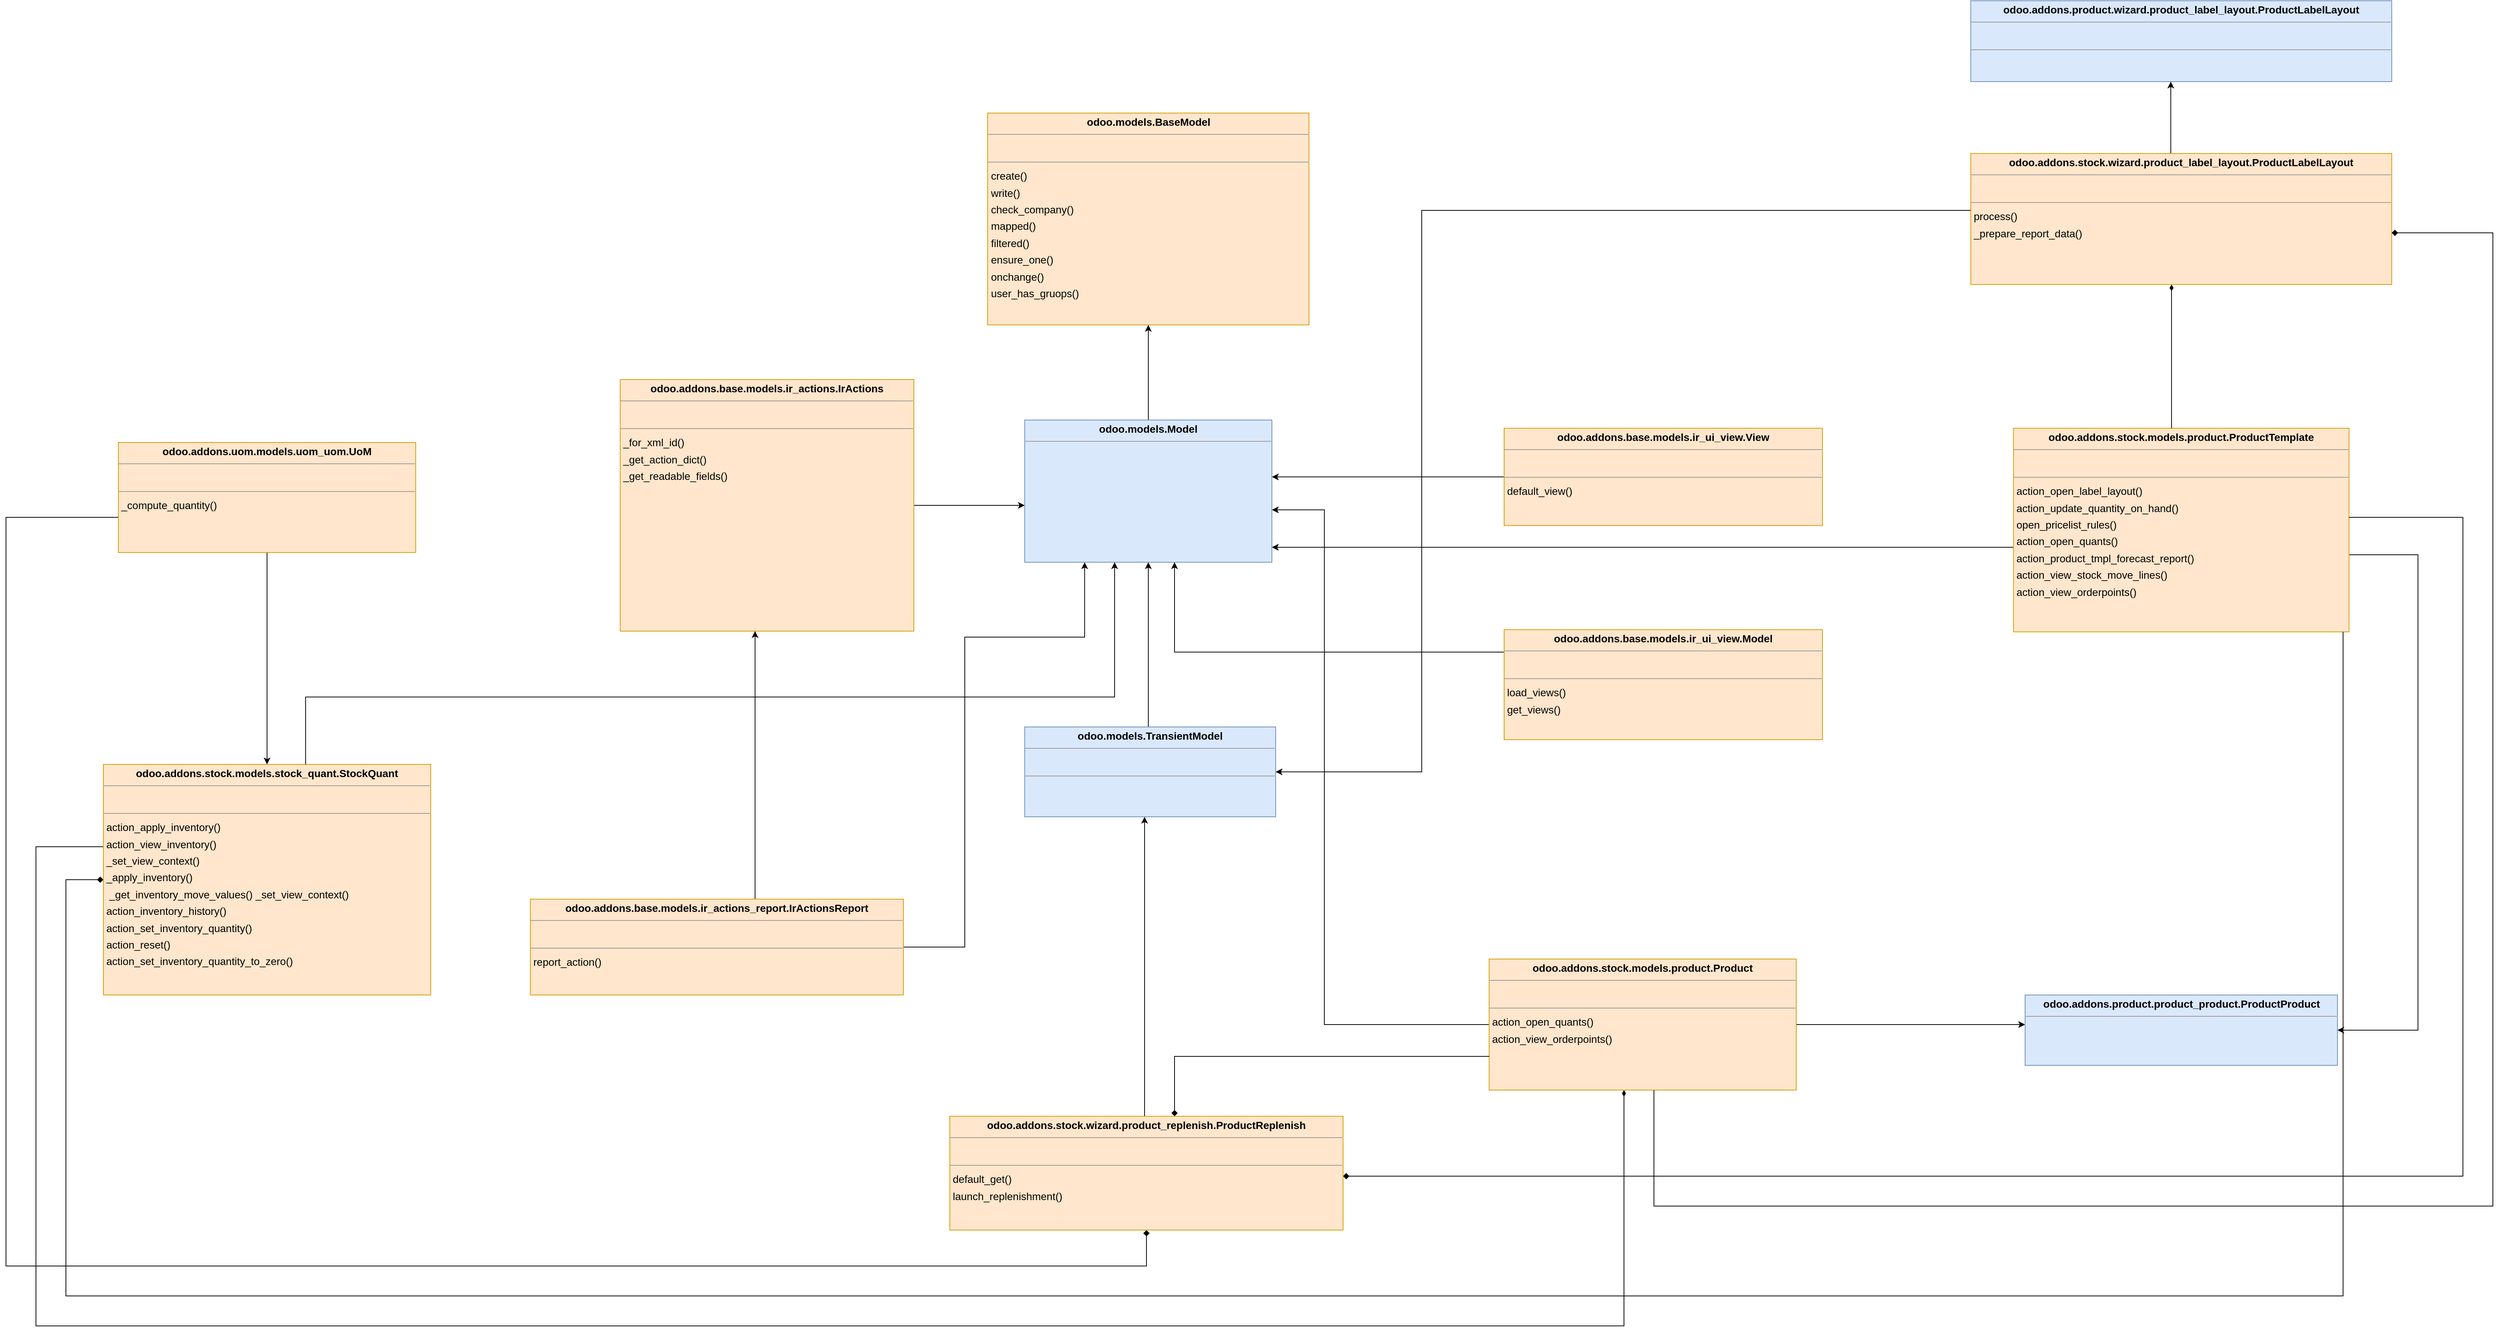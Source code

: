 <mxfile version="22.0.0" type="device">
  <diagram id="C3NoLgdPM4ROcohcEofB" name="Page-1">
    <mxGraphModel dx="-13103" dy="-3611" grid="1" gridSize="10" guides="1" tooltips="1" connect="1" arrows="1" fold="1" page="0" pageScale="1" pageWidth="850" pageHeight="1100" background="none" math="0" shadow="0">
      <root>
        <mxCell id="0" />
        <mxCell id="1" parent="0" />
        <mxCell id="L0YsrXnfP2K0SlgIK5vj-1" style="edgeStyle=orthogonalEdgeStyle;rounded=0;orthogonalLoop=1;jettySize=auto;html=1;labelBackgroundColor=none;fontColor=default;" parent="1" source="L0YsrXnfP2K0SlgIK5vj-4" target="L0YsrXnfP2K0SlgIK5vj-67" edge="1">
          <mxGeometry relative="1" as="geometry">
            <Array as="points">
              <mxPoint x="20500" y="7130" />
              <mxPoint x="20500" y="7765" />
            </Array>
          </mxGeometry>
        </mxCell>
        <mxCell id="L0YsrXnfP2K0SlgIK5vj-3" style="edgeStyle=orthogonalEdgeStyle;rounded=0;orthogonalLoop=1;jettySize=auto;html=1;" parent="1" source="L0YsrXnfP2K0SlgIK5vj-4" target="L0YsrXnfP2K0SlgIK5vj-61" edge="1">
          <mxGeometry relative="1" as="geometry">
            <Array as="points">
              <mxPoint x="19470" y="7120" />
              <mxPoint x="19470" y="7120" />
            </Array>
          </mxGeometry>
        </mxCell>
        <mxCell id="L0YsrXnfP2K0SlgIK5vj-4" value="&lt;p style=&quot;margin:0px;margin-top:4px;text-align:center;&quot;&gt;&lt;b&gt;odoo.addons.stock.models.product.ProductTemplate&lt;/b&gt;&lt;/p&gt;&lt;hr size=&quot;1&quot;&gt;&lt;p style=&quot;margin:0 0 0 4px;line-height:1.6;&quot;&gt;&lt;br&gt;&lt;/p&gt;&lt;hr size=&quot;1&quot;&gt;&lt;p style=&quot;margin:0 0 0 4px;line-height:1.6;&quot;&gt;action_open_label_layout()&lt;/p&gt;&lt;p style=&quot;margin:0 0 0 4px;line-height:1.6;&quot;&gt;action_update_quantity_on_hand()&lt;/p&gt;&lt;p style=&quot;margin:0 0 0 4px;line-height:1.6;&quot;&gt;open_pricelist_rules()&lt;/p&gt;&lt;p style=&quot;margin:0 0 0 4px;line-height:1.6;&quot;&gt;action_open_quants()&lt;/p&gt;&lt;p style=&quot;margin:0 0 0 4px;line-height:1.6;&quot;&gt;action_product_tmpl_forecast_report()&lt;/p&gt;&lt;p style=&quot;margin:0 0 0 4px;line-height:1.6;&quot;&gt;action_view_stock_move_lines()&lt;/p&gt;&lt;p style=&quot;margin:0 0 0 4px;line-height:1.6;&quot;&gt;action_view_orderpoints()&lt;/p&gt;" style="verticalAlign=top;align=left;overflow=fill;fontSize=14;fontFamily=Helvetica;html=1;rounded=0;shadow=0;comic=0;labelBackgroundColor=none;strokeWidth=1;fillColor=#ffe6cc;strokeColor=#d79b00;" parent="1" vertex="1">
          <mxGeometry x="19960" y="6961" width="448" height="272" as="geometry" />
        </mxCell>
        <mxCell id="L0YsrXnfP2K0SlgIK5vj-5" style="edgeStyle=orthogonalEdgeStyle;rounded=0;orthogonalLoop=1;jettySize=auto;html=1;" parent="1" source="L0YsrXnfP2K0SlgIK5vj-73" target="L0YsrXnfP2K0SlgIK5vj-61" edge="1">
          <mxGeometry relative="1" as="geometry">
            <Array as="points">
              <mxPoint x="19280" y="7020" />
              <mxPoint x="19280" y="7020" />
            </Array>
            <mxPoint x="19958" y="8445" as="sourcePoint" />
          </mxGeometry>
        </mxCell>
        <mxCell id="L0YsrXnfP2K0SlgIK5vj-6" style="edgeStyle=orthogonalEdgeStyle;rounded=0;orthogonalLoop=1;jettySize=auto;html=1;" parent="1" source="L0YsrXnfP2K0SlgIK5vj-7" target="L0YsrXnfP2K0SlgIK5vj-61" edge="1">
          <mxGeometry relative="1" as="geometry">
            <Array as="points">
              <mxPoint x="18840" y="7260" />
            </Array>
          </mxGeometry>
        </mxCell>
        <mxCell id="L0YsrXnfP2K0SlgIK5vj-7" value="&lt;p style=&quot;margin:0px;margin-top:4px;text-align:center;&quot;&gt;&lt;b&gt;odoo.addons.base.models.ir_ui_view.Model&lt;/b&gt;&lt;/p&gt;&lt;hr size=&quot;1&quot;&gt;&lt;p style=&quot;margin:0 0 0 4px;line-height:1.6;&quot;&gt;&lt;br&gt;&lt;/p&gt;&lt;hr size=&quot;1&quot;&gt;&lt;p style=&quot;margin:0 0 0 4px;line-height:1.6;&quot;&gt;load_views()&lt;/p&gt;&lt;p style=&quot;margin:0 0 0 4px;line-height:1.6;&quot;&gt;get_views()&lt;/p&gt;" style="verticalAlign=top;align=left;overflow=fill;fontSize=14;fontFamily=Helvetica;html=1;rounded=0;shadow=0;comic=0;labelBackgroundColor=none;strokeWidth=1;fillColor=#ffe6cc;strokeColor=#d79b00;" parent="1" vertex="1">
          <mxGeometry x="19280" y="7230" width="425" height="147" as="geometry" />
        </mxCell>
        <mxCell id="L0YsrXnfP2K0SlgIK5vj-8" style="edgeStyle=orthogonalEdgeStyle;rounded=0;orthogonalLoop=1;jettySize=auto;html=1;labelBackgroundColor=none;fontColor=default;" parent="1" source="L0YsrXnfP2K0SlgIK5vj-12" target="L0YsrXnfP2K0SlgIK5vj-67" edge="1">
          <mxGeometry relative="1" as="geometry">
            <Array as="points">
              <mxPoint x="20100" y="7760" />
              <mxPoint x="20100" y="7760" />
            </Array>
          </mxGeometry>
        </mxCell>
        <mxCell id="L0YsrXnfP2K0SlgIK5vj-9" style="edgeStyle=orthogonalEdgeStyle;rounded=0;orthogonalLoop=1;jettySize=auto;html=1;endArrow=none;endFill=0;startArrow=diamondThin;startFill=1;labelBackgroundColor=none;fontColor=default;" parent="1" source="L0YsrXnfP2K0SlgIK5vj-12" target="L0YsrXnfP2K0SlgIK5vj-30" edge="1">
          <mxGeometry relative="1" as="geometry">
            <Array as="points">
              <mxPoint x="19440" y="8160" />
              <mxPoint x="17320" y="8160" />
              <mxPoint x="17320" y="7520" />
            </Array>
          </mxGeometry>
        </mxCell>
        <mxCell id="L0YsrXnfP2K0SlgIK5vj-11" style="edgeStyle=orthogonalEdgeStyle;rounded=0;orthogonalLoop=1;jettySize=auto;html=1;" parent="1" source="L0YsrXnfP2K0SlgIK5vj-12" target="L0YsrXnfP2K0SlgIK5vj-61" edge="1">
          <mxGeometry relative="1" as="geometry">
            <Array as="points">
              <mxPoint x="19040" y="7758" />
              <mxPoint x="19040" y="7070" />
            </Array>
            <mxPoint x="17451" y="7074" as="targetPoint" />
          </mxGeometry>
        </mxCell>
        <mxCell id="L0YsrXnfP2K0SlgIK5vj-12" value="&lt;p style=&quot;margin:0px;margin-top:4px;text-align:center;&quot;&gt;&lt;b&gt;odoo.addons.stock.models.product.Product&lt;/b&gt;&lt;/p&gt;&lt;hr size=&quot;1&quot;&gt;&lt;p style=&quot;margin:0 0 0 4px;line-height:1.6;&quot;&gt;&lt;br&gt;&lt;/p&gt;&lt;hr size=&quot;1&quot;&gt;&lt;p style=&quot;margin:0 0 0 4px;line-height:1.6;&quot;&gt;action_open_quants()&lt;/p&gt;&lt;p style=&quot;margin:0 0 0 4px;line-height:1.6;&quot;&gt;action_view_orderpoints()&lt;/p&gt;" style="verticalAlign=top;align=left;overflow=fill;fontSize=14;fontFamily=Helvetica;html=1;rounded=0;shadow=0;comic=0;labelBackgroundColor=none;strokeWidth=1;fillColor=#ffe6cc;strokeColor=#d79b00;" parent="1" vertex="1">
          <mxGeometry x="19260" y="7670" width="410" height="175" as="geometry" />
        </mxCell>
        <mxCell id="L0YsrXnfP2K0SlgIK5vj-14" style="edgeStyle=orthogonalEdgeStyle;rounded=0;orthogonalLoop=1;jettySize=auto;html=1;endArrow=none;endFill=0;startArrow=diamondThin;startFill=1;" parent="1" source="L0YsrXnfP2K0SlgIK5vj-16" target="L0YsrXnfP2K0SlgIK5vj-4" edge="1">
          <mxGeometry relative="1" as="geometry">
            <Array as="points">
              <mxPoint x="20171" y="6870" />
              <mxPoint x="20171" y="6870" />
            </Array>
          </mxGeometry>
        </mxCell>
        <mxCell id="L0YsrXnfP2K0SlgIK5vj-15" style="edgeStyle=orthogonalEdgeStyle;rounded=0;orthogonalLoop=1;jettySize=auto;html=1;" parent="1" source="L0YsrXnfP2K0SlgIK5vj-16" target="L0YsrXnfP2K0SlgIK5vj-63" edge="1">
          <mxGeometry relative="1" as="geometry">
            <Array as="points">
              <mxPoint x="19170" y="6670" />
              <mxPoint x="19170" y="7420" />
            </Array>
          </mxGeometry>
        </mxCell>
        <mxCell id="L0YsrXnfP2K0SlgIK5vj-75" style="edgeStyle=orthogonalEdgeStyle;rounded=0;orthogonalLoop=1;jettySize=auto;html=1;" parent="1" source="L0YsrXnfP2K0SlgIK5vj-16" target="L0YsrXnfP2K0SlgIK5vj-71" edge="1">
          <mxGeometry relative="1" as="geometry">
            <Array as="points">
              <mxPoint x="20170" y="6580" />
              <mxPoint x="20170" y="6580" />
            </Array>
          </mxGeometry>
        </mxCell>
        <mxCell id="L0YsrXnfP2K0SlgIK5vj-16" value="&lt;p style=&quot;margin:0px;margin-top:4px;text-align:center;&quot;&gt;&lt;b&gt;odoo.addons.stock.wizard.product_label_layout.ProductLabelLayout&lt;/b&gt;&lt;/p&gt;&lt;hr size=&quot;1&quot;&gt;&lt;p style=&quot;margin:0 0 0 4px;line-height:1.6;&quot;&gt;&lt;br&gt;&lt;/p&gt;&lt;hr size=&quot;1&quot;&gt;&lt;p style=&quot;margin:0 0 0 4px;line-height:1.6;&quot;&gt;process()&lt;/p&gt;&lt;p style=&quot;margin:0 0 0 4px;line-height:1.6;&quot;&gt;_prepare_report_data()&lt;/p&gt;" style="verticalAlign=top;align=left;overflow=fill;fontSize=14;fontFamily=Helvetica;html=1;rounded=0;shadow=0;comic=0;labelBackgroundColor=none;strokeWidth=1;fillColor=#ffe6cc;strokeColor=#d79b00;" parent="1" vertex="1">
          <mxGeometry x="19903" y="6594" width="562" height="175" as="geometry" />
        </mxCell>
        <mxCell id="L0YsrXnfP2K0SlgIK5vj-18" style="edgeStyle=orthogonalEdgeStyle;rounded=0;orthogonalLoop=1;jettySize=auto;html=1;endArrow=none;endFill=0;startArrow=diamond;startFill=1;" parent="1" source="L0YsrXnfP2K0SlgIK5vj-22" target="L0YsrXnfP2K0SlgIK5vj-4" edge="1">
          <mxGeometry relative="1" as="geometry">
            <Array as="points">
              <mxPoint x="20560" y="7960" />
              <mxPoint x="20560" y="7080" />
            </Array>
          </mxGeometry>
        </mxCell>
        <mxCell id="L0YsrXnfP2K0SlgIK5vj-19" style="edgeStyle=orthogonalEdgeStyle;rounded=0;orthogonalLoop=1;jettySize=auto;html=1;endArrow=none;endFill=0;startArrow=diamond;startFill=1;" parent="1" source="L0YsrXnfP2K0SlgIK5vj-22" target="L0YsrXnfP2K0SlgIK5vj-12" edge="1">
          <mxGeometry relative="1" as="geometry">
            <Array as="points">
              <mxPoint x="18840" y="7800" />
            </Array>
          </mxGeometry>
        </mxCell>
        <mxCell id="L0YsrXnfP2K0SlgIK5vj-20" style="edgeStyle=orthogonalEdgeStyle;rounded=0;orthogonalLoop=1;jettySize=auto;html=1;endArrow=none;endFill=0;startArrow=diamond;startFill=1;" parent="1" source="L0YsrXnfP2K0SlgIK5vj-22" target="L0YsrXnfP2K0SlgIK5vj-32" edge="1">
          <mxGeometry relative="1" as="geometry">
            <Array as="points">
              <mxPoint x="18803" y="8080" />
              <mxPoint x="17280" y="8080" />
              <mxPoint x="17280" y="7080" />
            </Array>
          </mxGeometry>
        </mxCell>
        <mxCell id="L0YsrXnfP2K0SlgIK5vj-21" style="edgeStyle=orthogonalEdgeStyle;rounded=0;orthogonalLoop=1;jettySize=auto;html=1;" parent="1" source="L0YsrXnfP2K0SlgIK5vj-22" target="L0YsrXnfP2K0SlgIK5vj-63" edge="1">
          <mxGeometry relative="1" as="geometry">
            <Array as="points">
              <mxPoint x="18800" y="7690" />
              <mxPoint x="18800" y="7690" />
            </Array>
          </mxGeometry>
        </mxCell>
        <mxCell id="L0YsrXnfP2K0SlgIK5vj-22" value="&lt;p style=&quot;margin:0px;margin-top:4px;text-align:center;&quot;&gt;&lt;b&gt;odoo.addons.stock.wizard.product_replenish.ProductReplenish&lt;/b&gt;&lt;/p&gt;&lt;hr size=&quot;1&quot;&gt;&lt;p style=&quot;margin:0 0 0 4px;line-height:1.6;&quot;&gt;&lt;br&gt;&lt;/p&gt;&lt;hr size=&quot;1&quot;&gt;&lt;p style=&quot;margin:0 0 0 4px;line-height:1.6;&quot;&gt;default_get()&lt;/p&gt;&lt;p style=&quot;margin:0 0 0 4px;line-height:1.6;&quot;&gt;launch_replenishment()&lt;/p&gt;" style="verticalAlign=top;align=left;overflow=fill;fontSize=14;fontFamily=Helvetica;html=1;rounded=0;shadow=0;comic=0;labelBackgroundColor=none;strokeWidth=1;fillColor=#ffe6cc;strokeColor=#d79b00;" parent="1" vertex="1">
          <mxGeometry x="18540" y="7880" width="525" height="152" as="geometry" />
        </mxCell>
        <mxCell id="L0YsrXnfP2K0SlgIK5vj-23" style="edgeStyle=orthogonalEdgeStyle;rounded=0;orthogonalLoop=1;jettySize=auto;html=1;labelBackgroundColor=none;fontColor=default;" parent="1" source="L0YsrXnfP2K0SlgIK5vj-24" target="L0YsrXnfP2K0SlgIK5vj-61" edge="1">
          <mxGeometry relative="1" as="geometry">
            <Array as="points">
              <mxPoint x="18250" y="7070" />
              <mxPoint x="18250" y="7070" />
            </Array>
          </mxGeometry>
        </mxCell>
        <mxCell id="L0YsrXnfP2K0SlgIK5vj-24" value="&lt;p style=&quot;margin:0px;margin-top:4px;text-align:center;&quot;&gt;&lt;b&gt;odoo.addons.base.models.ir_actions.IrActions&lt;/b&gt;&lt;/p&gt;&lt;hr size=&quot;1&quot;&gt;&lt;p style=&quot;margin:0 0 0 4px;line-height:1.6;&quot;&gt;&lt;br&gt;&lt;/p&gt;&lt;hr size=&quot;1&quot;&gt;&lt;p style=&quot;margin:0 0 0 4px;line-height:1.6;&quot;&gt;_for_xml_id()&lt;/p&gt;&lt;p style=&quot;margin:0 0 0 4px;line-height:1.6;&quot;&gt;_get_action_dict()&lt;/p&gt;&lt;p style=&quot;margin:0 0 0 4px;line-height:1.6;&quot;&gt;_get_readable_fields()&lt;/p&gt;" style="verticalAlign=top;align=left;overflow=fill;fontSize=14;fontFamily=Helvetica;html=1;rounded=0;shadow=0;comic=0;labelBackgroundColor=none;strokeWidth=1;fillColor=#ffe6cc;strokeColor=#d79b00;" parent="1" vertex="1">
          <mxGeometry x="18100" y="6896" width="392" height="336" as="geometry" />
        </mxCell>
        <mxCell id="L0YsrXnfP2K0SlgIK5vj-25" style="edgeStyle=orthogonalEdgeStyle;rounded=0;orthogonalLoop=1;jettySize=auto;html=1;labelBackgroundColor=none;fontColor=default;" parent="1" source="L0YsrXnfP2K0SlgIK5vj-27" target="L0YsrXnfP2K0SlgIK5vj-24" edge="1">
          <mxGeometry relative="1" as="geometry">
            <Array as="points">
              <mxPoint x="18280" y="7410" />
              <mxPoint x="18280" y="7410" />
            </Array>
          </mxGeometry>
        </mxCell>
        <mxCell id="L0YsrXnfP2K0SlgIK5vj-26" style="edgeStyle=orthogonalEdgeStyle;rounded=0;orthogonalLoop=1;jettySize=auto;html=1;labelBackgroundColor=none;fontColor=default;" parent="1" source="L0YsrXnfP2K0SlgIK5vj-27" target="L0YsrXnfP2K0SlgIK5vj-61" edge="1">
          <mxGeometry relative="1" as="geometry">
            <Array as="points">
              <mxPoint x="18560" y="7654" />
              <mxPoint x="18560" y="7240" />
              <mxPoint x="18720" y="7240" />
            </Array>
          </mxGeometry>
        </mxCell>
        <mxCell id="L0YsrXnfP2K0SlgIK5vj-27" value="&lt;p style=&quot;margin:0px;margin-top:4px;text-align:center;&quot;&gt;&lt;b&gt;odoo.addons.base.models.ir_actions_report.IrActionsReport&lt;/b&gt;&lt;/p&gt;&lt;hr size=&quot;1&quot;&gt;&lt;p style=&quot;margin:0 0 0 4px;line-height:1.6;&quot;&gt;&lt;br&gt;&lt;/p&gt;&lt;hr size=&quot;1&quot;&gt;&lt;p style=&quot;margin:0 0 0 4px;line-height:1.6;&quot;&gt;report_action()&lt;br&gt;&lt;/p&gt;" style="verticalAlign=top;align=left;overflow=fill;fontSize=14;fontFamily=Helvetica;html=1;rounded=0;shadow=0;comic=0;labelBackgroundColor=none;strokeWidth=1;fillColor=#ffe6cc;strokeColor=#d79b00;" parent="1" vertex="1">
          <mxGeometry x="17980" y="7590" width="498" height="128" as="geometry" />
        </mxCell>
        <mxCell id="L0YsrXnfP2K0SlgIK5vj-28" style="edgeStyle=orthogonalEdgeStyle;rounded=0;orthogonalLoop=1;jettySize=auto;html=1;endArrow=none;endFill=0;startArrow=diamond;startFill=1;labelBackgroundColor=none;fontColor=default;" parent="1" source="L0YsrXnfP2K0SlgIK5vj-30" target="L0YsrXnfP2K0SlgIK5vj-4" edge="1">
          <mxGeometry relative="1" as="geometry">
            <Array as="points">
              <mxPoint x="17360" y="7564" />
              <mxPoint x="17360" y="8120" />
              <mxPoint x="20400" y="8120" />
            </Array>
          </mxGeometry>
        </mxCell>
        <mxCell id="L0YsrXnfP2K0SlgIK5vj-30" value="&lt;p style=&quot;margin:0px;margin-top:4px;text-align:center;&quot;&gt;&lt;b&gt;odoo.addons.stock.models.stock_quant.StockQuant&lt;/b&gt;&lt;/p&gt;&lt;hr size=&quot;1&quot;&gt;&lt;p style=&quot;margin:0 0 0 4px;line-height:1.6;&quot;&gt;&lt;br&gt;&lt;/p&gt;&lt;hr size=&quot;1&quot;&gt;&lt;p style=&quot;margin:0 0 0 4px;line-height:1.6;&quot;&gt;action_apply_inventory()&lt;/p&gt;&lt;p style=&quot;margin:0 0 0 4px;line-height:1.6;&quot;&gt;action_view_inventory()&lt;/p&gt;&lt;p style=&quot;margin:0 0 0 4px;line-height:1.6;&quot;&gt;_set_view_context()&lt;/p&gt;&lt;p style=&quot;margin:0 0 0 4px;line-height:1.6;&quot;&gt;_apply_inventory()&lt;/p&gt;&lt;p style=&quot;margin:0 0 0 4px;line-height:1.6;&quot;&gt;&amp;nbsp;_get_inventory_move_values() _set_view_context()&lt;/p&gt;&lt;p style=&quot;margin:0 0 0 4px;line-height:1.6;&quot;&gt;action_inventory_history()&lt;/p&gt;&lt;p style=&quot;margin:0 0 0 4px;line-height:1.6;&quot;&gt;action_set_inventory_quantity()&lt;/p&gt;&lt;p style=&quot;margin:0 0 0 4px;line-height:1.6;&quot;&gt;action_reset()&lt;/p&gt;&lt;p style=&quot;margin:0 0 0 4px;line-height:1.6;&quot;&gt;action_set_inventory_quantity_to_zero()&lt;/p&gt;" style="verticalAlign=top;align=left;overflow=fill;fontSize=14;fontFamily=Helvetica;html=1;rounded=0;shadow=0;comic=0;labelBackgroundColor=none;strokeWidth=1;fillColor=#ffe6cc;strokeColor=#d79b00;" parent="1" vertex="1">
          <mxGeometry x="17410" y="7410" width="437" height="308" as="geometry" />
        </mxCell>
        <mxCell id="8FNdkibU3H7JhSFRL3_o-7" style="edgeStyle=orthogonalEdgeStyle;rounded=0;orthogonalLoop=1;jettySize=auto;html=1;" parent="1" source="L0YsrXnfP2K0SlgIK5vj-32" target="L0YsrXnfP2K0SlgIK5vj-30" edge="1">
          <mxGeometry relative="1" as="geometry" />
        </mxCell>
        <mxCell id="L0YsrXnfP2K0SlgIK5vj-32" value="&lt;p style=&quot;margin:0px;margin-top:4px;text-align:center;&quot;&gt;&lt;b&gt;odoo.addons.uom.models.uom_uom.UoM&lt;/b&gt;&lt;/p&gt;&lt;hr size=&quot;1&quot;&gt;&lt;p style=&quot;margin:0 0 0 4px;line-height:1.6;&quot;&gt;&lt;br&gt;&lt;/p&gt;&lt;hr size=&quot;1&quot;&gt;&lt;p style=&quot;margin:0 0 0 4px;line-height:1.6;&quot;&gt;_compute_quantity()&lt;br&gt;&lt;/p&gt;" style="verticalAlign=top;align=left;overflow=fill;fontSize=14;fontFamily=Helvetica;html=1;rounded=0;shadow=0;comic=0;labelBackgroundColor=none;strokeWidth=1;fillColor=#ffe6cc;strokeColor=#d79b00;" parent="1" vertex="1">
          <mxGeometry x="17430" y="6980" width="397" height="147" as="geometry" />
        </mxCell>
        <mxCell id="L0YsrXnfP2K0SlgIK5vj-57" value="&lt;p style=&quot;margin:0px;margin-top:4px;text-align:center;&quot;&gt;&lt;b&gt;odoo.models.BaseModel&lt;/b&gt;&lt;/p&gt;&lt;hr size=&quot;1&quot;&gt;&lt;p style=&quot;margin:0 0 0 4px;line-height:1.6;&quot;&gt;&lt;br&gt;&lt;/p&gt;&lt;hr size=&quot;1&quot;&gt;&lt;p style=&quot;margin:0 0 0 4px;line-height:1.6;&quot;&gt;create()&lt;/p&gt;&lt;p style=&quot;margin:0 0 0 4px;line-height:1.6;&quot;&gt;write()&lt;/p&gt;&lt;p style=&quot;margin:0 0 0 4px;line-height:1.6;&quot;&gt;check_company()&lt;/p&gt;&lt;p style=&quot;margin:0 0 0 4px;line-height:1.6;&quot;&gt;mapped()&lt;/p&gt;&lt;p style=&quot;margin:0 0 0 4px;line-height:1.6;&quot;&gt;filtered()&lt;/p&gt;&lt;p style=&quot;margin:0 0 0 4px;line-height:1.6;&quot;&gt;ensure_one()&lt;/p&gt;&lt;p style=&quot;margin:0 0 0 4px;line-height:1.6;&quot;&gt;onchange()&lt;/p&gt;&lt;p style=&quot;margin:0 0 0 4px;line-height:1.6;&quot;&gt;user_has_gruops()&lt;br&gt;&lt;/p&gt;" style="verticalAlign=top;align=left;overflow=fill;fontSize=14;fontFamily=Helvetica;html=1;rounded=0;shadow=0;comic=0;labelBackgroundColor=none;strokeWidth=1;fillColor=#ffe6cc;strokeColor=#d79b00;" parent="1" vertex="1">
          <mxGeometry x="18590.5" y="6540" width="429" height="283" as="geometry" />
        </mxCell>
        <mxCell id="8FNdkibU3H7JhSFRL3_o-6" style="edgeStyle=orthogonalEdgeStyle;rounded=0;orthogonalLoop=1;jettySize=auto;html=1;" parent="1" source="L0YsrXnfP2K0SlgIK5vj-61" target="L0YsrXnfP2K0SlgIK5vj-57" edge="1">
          <mxGeometry relative="1" as="geometry" />
        </mxCell>
        <mxCell id="L0YsrXnfP2K0SlgIK5vj-61" value="&lt;p style=&quot;margin:0px;margin-top:4px;text-align:center;&quot;&gt;&lt;b&gt;odoo.models.Model&lt;/b&gt;&lt;/p&gt;&lt;hr size=&quot;1&quot;&gt;&lt;p style=&quot;margin:0 0 0 4px;line-height:1.6;&quot;&gt;&lt;br&gt;&lt;/p&gt;" style="verticalAlign=top;align=left;overflow=fill;fontSize=14;fontFamily=Helvetica;html=1;rounded=0;shadow=0;comic=0;labelBackgroundColor=none;strokeWidth=1;fillColor=#dae8fc;strokeColor=#6c8ebf;" parent="1" vertex="1">
          <mxGeometry x="18640" y="6950" width="330" height="190" as="geometry" />
        </mxCell>
        <mxCell id="8FNdkibU3H7JhSFRL3_o-5" style="edgeStyle=orthogonalEdgeStyle;rounded=0;orthogonalLoop=1;jettySize=auto;html=1;" parent="1" source="L0YsrXnfP2K0SlgIK5vj-63" target="L0YsrXnfP2K0SlgIK5vj-61" edge="1">
          <mxGeometry relative="1" as="geometry">
            <Array as="points">
              <mxPoint x="18805" y="7310" />
              <mxPoint x="18805" y="7310" />
            </Array>
          </mxGeometry>
        </mxCell>
        <mxCell id="L0YsrXnfP2K0SlgIK5vj-63" value="&lt;p style=&quot;margin:0px;margin-top:4px;text-align:center;&quot;&gt;&lt;b&gt;odoo.models.TransientModel&lt;/b&gt;&lt;/p&gt;&lt;hr size=&quot;1&quot;&gt;&lt;p style=&quot;margin:0 0 0 4px;line-height:1.6;&quot;&gt;&lt;br&gt;&lt;/p&gt;&lt;hr size=&quot;1&quot;&gt;&lt;p style=&quot;margin:0 0 0 4px;line-height:1.6;&quot;&gt;&lt;br&gt;&lt;/p&gt;" style="verticalAlign=top;align=left;overflow=fill;fontSize=14;fontFamily=Helvetica;html=1;rounded=0;shadow=0;comic=0;labelBackgroundColor=none;strokeWidth=1;fillColor=#dae8fc;strokeColor=#6c8ebf;" parent="1" vertex="1">
          <mxGeometry x="18640" y="7360" width="335" height="120" as="geometry" />
        </mxCell>
        <mxCell id="L0YsrXnfP2K0SlgIK5vj-67" value="&lt;p style=&quot;margin:0px;margin-top:4px;text-align:center;&quot;&gt;&lt;b&gt;odoo.addons.product.product_product.ProductProduct&lt;/b&gt;&lt;/p&gt;&lt;hr size=&quot;1&quot;&gt;&lt;p style=&quot;margin:0 0 0 4px;line-height:1.6;&quot;&gt;&lt;br&gt;&lt;/p&gt;" style="verticalAlign=top;align=left;overflow=fill;fontSize=14;fontFamily=Helvetica;html=1;rounded=0;shadow=0;comic=0;labelBackgroundColor=none;strokeWidth=1;fillColor=#dae8fc;strokeColor=#6c8ebf;" parent="1" vertex="1">
          <mxGeometry x="19975.5" y="7718" width="417" height="94" as="geometry" />
        </mxCell>
        <mxCell id="L0YsrXnfP2K0SlgIK5vj-71" value="&lt;p style=&quot;margin:0px;margin-top:4px;text-align:center;&quot;&gt;&lt;b&gt;odoo.addons.product.wizard.product_label_layout.ProductLabelLayout&lt;/b&gt;&lt;/p&gt;&lt;hr size=&quot;1&quot;&gt;&lt;p style=&quot;margin:0 0 0 4px;line-height:1.6;&quot;&gt;&lt;br&gt;&lt;/p&gt;&lt;hr size=&quot;1&quot;&gt;&lt;p style=&quot;margin:0 0 0 4px;line-height:1.6;&quot;&gt;&lt;br&gt;&lt;/p&gt;" style="verticalAlign=top;align=left;overflow=fill;fontSize=14;fontFamily=Helvetica;html=1;rounded=0;shadow=0;comic=0;labelBackgroundColor=none;strokeWidth=1;fillColor=#dae8fc;strokeColor=#6c8ebf;" parent="1" vertex="1">
          <mxGeometry x="19903" y="6390" width="562" height="108" as="geometry" />
        </mxCell>
        <mxCell id="L0YsrXnfP2K0SlgIK5vj-72" style="edgeStyle=orthogonalEdgeStyle;rounded=0;orthogonalLoop=1;jettySize=auto;html=1;endArrow=none;endFill=0;startArrow=diamond;startFill=1;" parent="1" source="L0YsrXnfP2K0SlgIK5vj-16" target="L0YsrXnfP2K0SlgIK5vj-12" edge="1">
          <mxGeometry relative="1" as="geometry">
            <Array as="points">
              <mxPoint x="20600" y="6700" />
              <mxPoint x="20600" y="8000" />
              <mxPoint x="19480" y="8000" />
            </Array>
            <mxPoint x="18307" y="8604" as="targetPoint" />
          </mxGeometry>
        </mxCell>
        <mxCell id="L0YsrXnfP2K0SlgIK5vj-73" value="&lt;p style=&quot;margin:0px;margin-top:4px;text-align:center;&quot;&gt;&lt;b&gt;odoo.addons.base.models.ir_ui_view.View&lt;/b&gt;&lt;/p&gt;&lt;hr size=&quot;1&quot;&gt;&lt;p style=&quot;margin:0 0 0 4px;line-height:1.6;&quot;&gt;&lt;br&gt;&lt;/p&gt;&lt;hr size=&quot;1&quot;&gt;&lt;p style=&quot;margin:0 0 0 4px;line-height:1.6;&quot;&gt;default_view()&lt;br&gt;&lt;/p&gt;" style="verticalAlign=top;align=left;overflow=fill;fontSize=14;fontFamily=Helvetica;html=1;rounded=0;shadow=0;comic=0;labelBackgroundColor=none;strokeWidth=1;fillColor=#ffe6cc;strokeColor=#d79b00;" parent="1" vertex="1">
          <mxGeometry x="19280" y="6961" width="425" height="130" as="geometry" />
        </mxCell>
        <mxCell id="8FNdkibU3H7JhSFRL3_o-8" style="edgeStyle=orthogonalEdgeStyle;rounded=0;orthogonalLoop=1;jettySize=auto;html=1;" parent="1" source="L0YsrXnfP2K0SlgIK5vj-30" target="L0YsrXnfP2K0SlgIK5vj-61" edge="1">
          <mxGeometry relative="1" as="geometry">
            <Array as="points">
              <mxPoint x="17680" y="7320" />
              <mxPoint x="18760" y="7320" />
            </Array>
          </mxGeometry>
        </mxCell>
      </root>
    </mxGraphModel>
  </diagram>
</mxfile>
